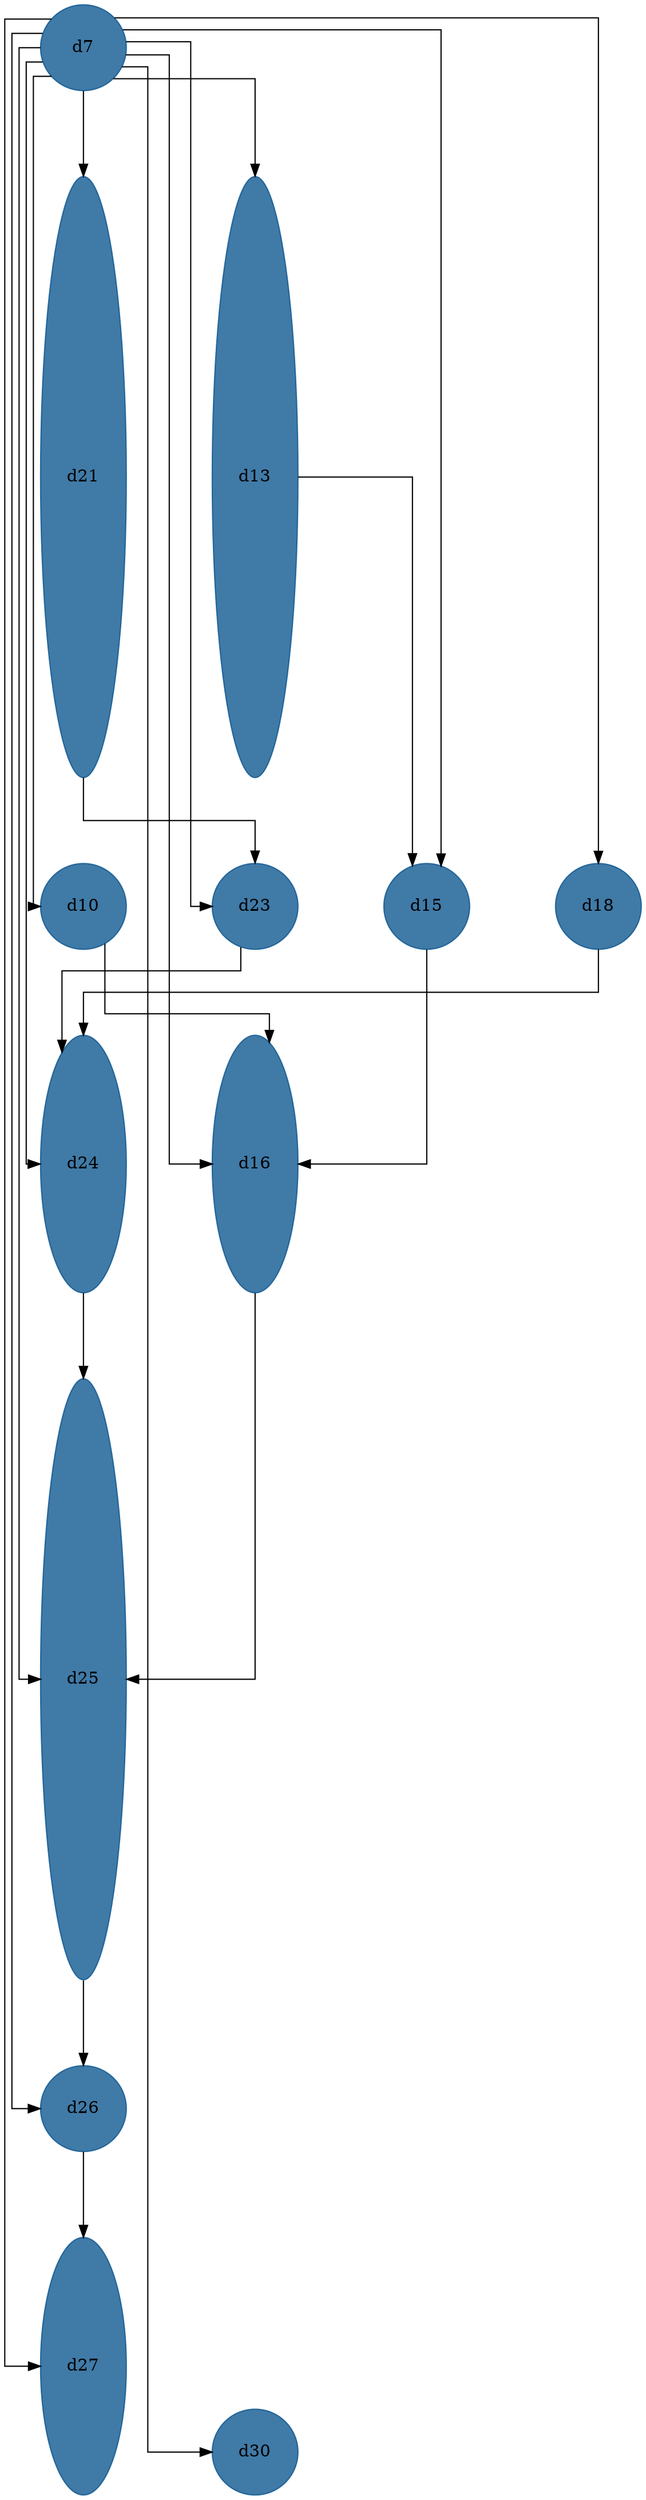 //do not use DOT to generate pdf use NEATO or FDP
digraph{
layout="neato";
splines="ortho";
d7[shape="ellipse", style="filled", color="#004E8ABF", pos="0,30!", height="1", width="1"];
d7 -> d30;
d7 -> d21;
d7 -> d10;
d7 -> d23;
d7 -> d25;
d7 -> d13;
d7 -> d24;
d7 -> d27;
d7 -> d16;
d7 -> d15;
d7 -> d26;
d7 -> d18;
d21[shape="ellipse", style="filled", color="#004E8ABF", pos="0,25!", height="7", width="1"];
d21 -> d23;
d13[shape="ellipse", style="filled", color="#004E8ABF", pos="2,25!", height="7", width="1"];
d13 -> d15;
d10[shape="ellipse", style="filled", color="#004E8ABF", pos="0,20!", height="1", width="1"];
d10 -> d16;
d23[shape="ellipse", style="filled", color="#004E8ABF", pos="2,20!", height="1", width="1"];
d23 -> d24;
d15[shape="ellipse", style="filled", color="#004E8ABF", pos="4,20!", height="1", width="1"];
d15 -> d16;
d18[shape="ellipse", style="filled", color="#004E8ABF", pos="6,20!", height="1", width="1"];
d18 -> d24;
d24[shape="ellipse", style="filled", color="#004E8ABF", pos="0,17!", height="3", width="1"];
d24 -> d25;
d16[shape="ellipse", style="filled", color="#004E8ABF", pos="2,17!", height="3", width="1"];
d16 -> d25;
d25[shape="ellipse", style="filled", color="#004E8ABF", pos="0,11!", height="7", width="1"];
d25 -> d26;
d26[shape="ellipse", style="filled", color="#004E8ABF", pos="0,6!", height="1", width="1"];
d26 -> d27;
d27[shape="ellipse", style="filled", color="#004E8ABF", pos="0,3!", height="3", width="1"];
d30[shape="ellipse", style="filled", color="#004E8ABF", pos="2,2!", height="1", width="1"];
}